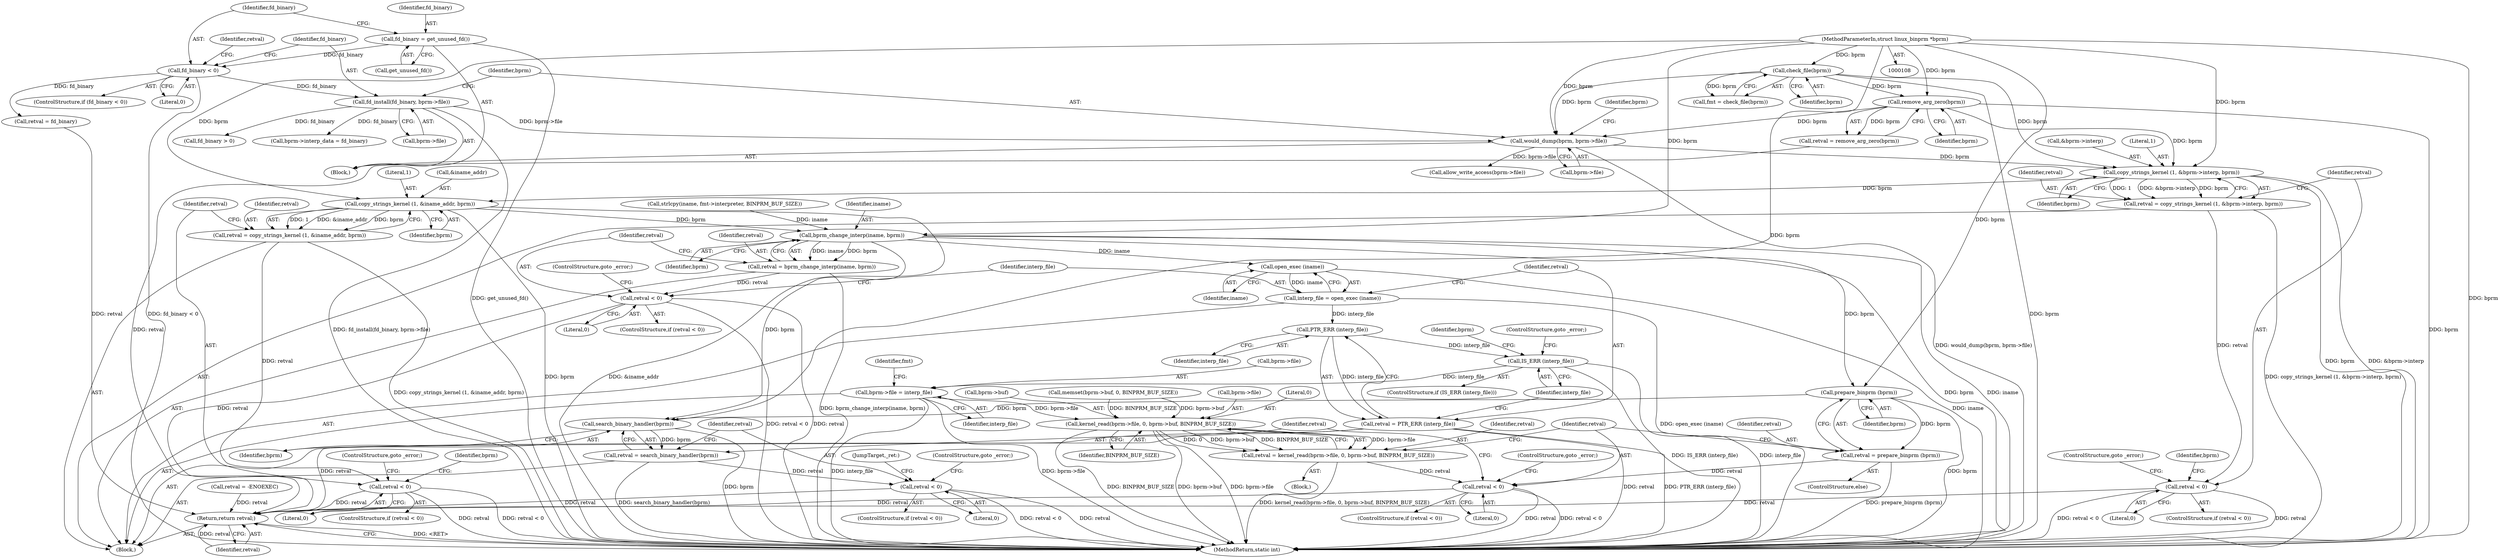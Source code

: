 digraph "0_linux_b66c5984017533316fd1951770302649baf1aa33@API" {
"1000237" [label="(Call,copy_strings_kernel (1, &bprm->interp, bprm))"];
"1000167" [label="(Call,remove_arg_zero(bprm))"];
"1000140" [label="(Call,check_file(bprm))"];
"1000109" [label="(MethodParameterIn,struct linux_binprm *bprm)"];
"1000196" [label="(Call,would_dump(bprm, bprm->file))"];
"1000191" [label="(Call,fd_install(fd_binary, bprm->file))"];
"1000183" [label="(Call,fd_binary < 0)"];
"1000179" [label="(Call,fd_binary = get_unused_fd())"];
"1000235" [label="(Call,retval = copy_strings_kernel (1, &bprm->interp, bprm))"];
"1000245" [label="(Call,retval < 0)"];
"1000340" [label="(Return,return retval;)"];
"1000255" [label="(Call,copy_strings_kernel (1, &iname_addr, bprm))"];
"1000253" [label="(Call,retval = copy_strings_kernel (1, &iname_addr, bprm))"];
"1000261" [label="(Call,retval < 0)"];
"1000271" [label="(Call,bprm_change_interp(iname, bprm))"];
"1000269" [label="(Call,retval = bprm_change_interp(iname, bprm))"];
"1000275" [label="(Call,retval < 0)"];
"1000281" [label="(Call,open_exec (iname))"];
"1000279" [label="(Call,interp_file = open_exec (iname))"];
"1000285" [label="(Call,PTR_ERR (interp_file))"];
"1000283" [label="(Call,retval = PTR_ERR (interp_file))"];
"1000288" [label="(Call,IS_ERR (interp_file))"];
"1000291" [label="(Call,bprm->file = interp_file)"];
"1000311" [label="(Call,kernel_read(bprm->file, 0, bprm->buf, BINPRM_BUF_SIZE))"];
"1000309" [label="(Call,retval = kernel_read(bprm->file, 0, bprm->buf, BINPRM_BUF_SIZE))"];
"1000326" [label="(Call,retval < 0)"];
"1000323" [label="(Call,prepare_binprm (bprm))"];
"1000321" [label="(Call,retval = prepare_binprm (bprm))"];
"1000332" [label="(Call,search_binary_handler(bprm))"];
"1000330" [label="(Call,retval = search_binary_handler(bprm))"];
"1000335" [label="(Call,retval < 0)"];
"1000288" [label="(Call,IS_ERR (interp_file))"];
"1000180" [label="(Identifier,fd_binary)"];
"1000339" [label="(JumpTarget,_ret:)"];
"1000322" [label="(Identifier,retval)"];
"1000327" [label="(Identifier,retval)"];
"1000191" [label="(Call,fd_install(fd_binary, bprm->file))"];
"1000262" [label="(Identifier,retval)"];
"1000319" [label="(Identifier,BINPRM_BUF_SIZE)"];
"1000257" [label="(Call,&iname_addr)"];
"1000243" [label="(Identifier,bprm)"];
"1000331" [label="(Identifier,retval)"];
"1000290" [label="(ControlStructure,goto _error;)"];
"1000270" [label="(Identifier,retval)"];
"1000253" [label="(Call,retval = copy_strings_kernel (1, &iname_addr, bprm))"];
"1000215" [label="(Call,bprm->interp_data = fd_binary)"];
"1000269" [label="(Call,retval = bprm_change_interp(iname, bprm))"];
"1000341" [label="(Identifier,retval)"];
"1000326" [label="(Call,retval < 0)"];
"1000168" [label="(Identifier,bprm)"];
"1000336" [label="(Identifier,retval)"];
"1000247" [label="(Literal,0)"];
"1000360" [label="(MethodReturn,static int)"];
"1000282" [label="(Identifier,iname)"];
"1000325" [label="(ControlStructure,if (retval < 0))"];
"1000324" [label="(Identifier,bprm)"];
"1000285" [label="(Call,PTR_ERR (interp_file))"];
"1000140" [label="(Call,check_file(bprm))"];
"1000292" [label="(Call,bprm->file)"];
"1000284" [label="(Identifier,retval)"];
"1000302" [label="(Block,)"];
"1000274" [label="(ControlStructure,if (retval < 0))"];
"1000309" [label="(Call,retval = kernel_read(bprm->file, 0, bprm->buf, BINPRM_BUF_SIZE))"];
"1000299" [label="(Identifier,fmt)"];
"1000109" [label="(MethodParameterIn,struct linux_binprm *bprm)"];
"1000279" [label="(Call,interp_file = open_exec (iname))"];
"1000283" [label="(Call,retval = PTR_ERR (interp_file))"];
"1000185" [label="(Literal,0)"];
"1000245" [label="(Call,retval < 0)"];
"1000181" [label="(Call,get_unused_fd())"];
"1000246" [label="(Identifier,retval)"];
"1000255" [label="(Call,copy_strings_kernel (1, &iname_addr, bprm))"];
"1000201" [label="(Call,allow_write_access(bprm->file))"];
"1000291" [label="(Call,bprm->file = interp_file)"];
"1000187" [label="(Call,retval = fd_binary)"];
"1000127" [label="(Call,retval = -ENOEXEC)"];
"1000110" [label="(Block,)"];
"1000192" [label="(Identifier,fd_binary)"];
"1000244" [label="(ControlStructure,if (retval < 0))"];
"1000276" [label="(Identifier,retval)"];
"1000261" [label="(Call,retval < 0)"];
"1000295" [label="(Identifier,interp_file)"];
"1000320" [label="(ControlStructure,else)"];
"1000182" [label="(ControlStructure,if (fd_binary < 0))"];
"1000184" [label="(Identifier,fd_binary)"];
"1000335" [label="(Call,retval < 0)"];
"1000183" [label="(Call,fd_binary < 0)"];
"1000338" [label="(ControlStructure,goto _error;)"];
"1000263" [label="(Literal,0)"];
"1000264" [label="(ControlStructure,goto _error;)"];
"1000281" [label="(Call,open_exec (iname))"];
"1000329" [label="(ControlStructure,goto _error;)"];
"1000278" [label="(ControlStructure,goto _error;)"];
"1000259" [label="(Identifier,bprm)"];
"1000332" [label="(Call,search_binary_handler(bprm))"];
"1000286" [label="(Identifier,interp_file)"];
"1000340" [label="(Return,return retval;)"];
"1000198" [label="(Call,bprm->file)"];
"1000311" [label="(Call,kernel_read(bprm->file, 0, bprm->buf, BINPRM_BUF_SIZE))"];
"1000167" [label="(Call,remove_arg_zero(bprm))"];
"1000138" [label="(Call,fmt = check_file(bprm))"];
"1000178" [label="(Block,)"];
"1000239" [label="(Call,&bprm->interp)"];
"1000236" [label="(Identifier,retval)"];
"1000260" [label="(ControlStructure,if (retval < 0))"];
"1000197" [label="(Identifier,bprm)"];
"1000273" [label="(Identifier,bprm)"];
"1000267" [label="(Identifier,bprm)"];
"1000277" [label="(Literal,0)"];
"1000323" [label="(Call,prepare_binprm (bprm))"];
"1000141" [label="(Identifier,bprm)"];
"1000303" [label="(Call,memset(bprm->buf, 0, BINPRM_BUF_SIZE))"];
"1000337" [label="(Literal,0)"];
"1000165" [label="(Call,retval = remove_arg_zero(bprm))"];
"1000312" [label="(Call,bprm->file)"];
"1000271" [label="(Call,bprm_change_interp(iname, bprm))"];
"1000344" [label="(Call,fd_binary > 0)"];
"1000179" [label="(Call,fd_binary = get_unused_fd())"];
"1000235" [label="(Call,retval = copy_strings_kernel (1, &bprm->interp, bprm))"];
"1000256" [label="(Literal,1)"];
"1000280" [label="(Identifier,interp_file)"];
"1000330" [label="(Call,retval = search_binary_handler(bprm))"];
"1000254" [label="(Identifier,retval)"];
"1000287" [label="(ControlStructure,if (IS_ERR (interp_file)))"];
"1000196" [label="(Call,would_dump(bprm, bprm->file))"];
"1000237" [label="(Call,copy_strings_kernel (1, &bprm->interp, bprm))"];
"1000272" [label="(Identifier,iname)"];
"1000289" [label="(Identifier,interp_file)"];
"1000188" [label="(Identifier,retval)"];
"1000315" [label="(Literal,0)"];
"1000333" [label="(Identifier,bprm)"];
"1000238" [label="(Literal,1)"];
"1000316" [label="(Call,bprm->buf)"];
"1000193" [label="(Call,bprm->file)"];
"1000248" [label="(ControlStructure,goto _error;)"];
"1000293" [label="(Identifier,bprm)"];
"1000334" [label="(ControlStructure,if (retval < 0))"];
"1000275" [label="(Call,retval < 0)"];
"1000203" [label="(Identifier,bprm)"];
"1000251" [label="(Identifier,bprm)"];
"1000328" [label="(Literal,0)"];
"1000310" [label="(Identifier,retval)"];
"1000144" [label="(Call,strlcpy(iname, fmt->interpreter, BINPRM_BUF_SIZE))"];
"1000321" [label="(Call,retval = prepare_binprm (bprm))"];
"1000237" -> "1000235"  [label="AST: "];
"1000237" -> "1000243"  [label="CFG: "];
"1000238" -> "1000237"  [label="AST: "];
"1000239" -> "1000237"  [label="AST: "];
"1000243" -> "1000237"  [label="AST: "];
"1000235" -> "1000237"  [label="CFG: "];
"1000237" -> "1000360"  [label="DDG: &bprm->interp"];
"1000237" -> "1000360"  [label="DDG: bprm"];
"1000237" -> "1000235"  [label="DDG: 1"];
"1000237" -> "1000235"  [label="DDG: &bprm->interp"];
"1000237" -> "1000235"  [label="DDG: bprm"];
"1000167" -> "1000237"  [label="DDG: bprm"];
"1000140" -> "1000237"  [label="DDG: bprm"];
"1000196" -> "1000237"  [label="DDG: bprm"];
"1000109" -> "1000237"  [label="DDG: bprm"];
"1000237" -> "1000255"  [label="DDG: bprm"];
"1000167" -> "1000165"  [label="AST: "];
"1000167" -> "1000168"  [label="CFG: "];
"1000168" -> "1000167"  [label="AST: "];
"1000165" -> "1000167"  [label="CFG: "];
"1000167" -> "1000360"  [label="DDG: bprm"];
"1000167" -> "1000165"  [label="DDG: bprm"];
"1000140" -> "1000167"  [label="DDG: bprm"];
"1000109" -> "1000167"  [label="DDG: bprm"];
"1000167" -> "1000196"  [label="DDG: bprm"];
"1000140" -> "1000138"  [label="AST: "];
"1000140" -> "1000141"  [label="CFG: "];
"1000141" -> "1000140"  [label="AST: "];
"1000138" -> "1000140"  [label="CFG: "];
"1000140" -> "1000360"  [label="DDG: bprm"];
"1000140" -> "1000138"  [label="DDG: bprm"];
"1000109" -> "1000140"  [label="DDG: bprm"];
"1000140" -> "1000196"  [label="DDG: bprm"];
"1000109" -> "1000108"  [label="AST: "];
"1000109" -> "1000360"  [label="DDG: bprm"];
"1000109" -> "1000196"  [label="DDG: bprm"];
"1000109" -> "1000255"  [label="DDG: bprm"];
"1000109" -> "1000271"  [label="DDG: bprm"];
"1000109" -> "1000323"  [label="DDG: bprm"];
"1000109" -> "1000332"  [label="DDG: bprm"];
"1000196" -> "1000178"  [label="AST: "];
"1000196" -> "1000198"  [label="CFG: "];
"1000197" -> "1000196"  [label="AST: "];
"1000198" -> "1000196"  [label="AST: "];
"1000203" -> "1000196"  [label="CFG: "];
"1000196" -> "1000360"  [label="DDG: would_dump(bprm, bprm->file)"];
"1000191" -> "1000196"  [label="DDG: bprm->file"];
"1000196" -> "1000201"  [label="DDG: bprm->file"];
"1000191" -> "1000178"  [label="AST: "];
"1000191" -> "1000193"  [label="CFG: "];
"1000192" -> "1000191"  [label="AST: "];
"1000193" -> "1000191"  [label="AST: "];
"1000197" -> "1000191"  [label="CFG: "];
"1000191" -> "1000360"  [label="DDG: fd_install(fd_binary, bprm->file)"];
"1000183" -> "1000191"  [label="DDG: fd_binary"];
"1000191" -> "1000215"  [label="DDG: fd_binary"];
"1000191" -> "1000344"  [label="DDG: fd_binary"];
"1000183" -> "1000182"  [label="AST: "];
"1000183" -> "1000185"  [label="CFG: "];
"1000184" -> "1000183"  [label="AST: "];
"1000185" -> "1000183"  [label="AST: "];
"1000188" -> "1000183"  [label="CFG: "];
"1000192" -> "1000183"  [label="CFG: "];
"1000183" -> "1000360"  [label="DDG: fd_binary < 0"];
"1000179" -> "1000183"  [label="DDG: fd_binary"];
"1000183" -> "1000187"  [label="DDG: fd_binary"];
"1000179" -> "1000178"  [label="AST: "];
"1000179" -> "1000181"  [label="CFG: "];
"1000180" -> "1000179"  [label="AST: "];
"1000181" -> "1000179"  [label="AST: "];
"1000184" -> "1000179"  [label="CFG: "];
"1000179" -> "1000360"  [label="DDG: get_unused_fd()"];
"1000235" -> "1000110"  [label="AST: "];
"1000236" -> "1000235"  [label="AST: "];
"1000246" -> "1000235"  [label="CFG: "];
"1000235" -> "1000360"  [label="DDG: copy_strings_kernel (1, &bprm->interp, bprm)"];
"1000235" -> "1000245"  [label="DDG: retval"];
"1000245" -> "1000244"  [label="AST: "];
"1000245" -> "1000247"  [label="CFG: "];
"1000246" -> "1000245"  [label="AST: "];
"1000247" -> "1000245"  [label="AST: "];
"1000248" -> "1000245"  [label="CFG: "];
"1000251" -> "1000245"  [label="CFG: "];
"1000245" -> "1000360"  [label="DDG: retval < 0"];
"1000245" -> "1000360"  [label="DDG: retval"];
"1000245" -> "1000340"  [label="DDG: retval"];
"1000340" -> "1000110"  [label="AST: "];
"1000340" -> "1000341"  [label="CFG: "];
"1000341" -> "1000340"  [label="AST: "];
"1000360" -> "1000340"  [label="CFG: "];
"1000340" -> "1000360"  [label="DDG: <RET>"];
"1000341" -> "1000340"  [label="DDG: retval"];
"1000187" -> "1000340"  [label="DDG: retval"];
"1000335" -> "1000340"  [label="DDG: retval"];
"1000283" -> "1000340"  [label="DDG: retval"];
"1000165" -> "1000340"  [label="DDG: retval"];
"1000275" -> "1000340"  [label="DDG: retval"];
"1000261" -> "1000340"  [label="DDG: retval"];
"1000127" -> "1000340"  [label="DDG: retval"];
"1000326" -> "1000340"  [label="DDG: retval"];
"1000255" -> "1000253"  [label="AST: "];
"1000255" -> "1000259"  [label="CFG: "];
"1000256" -> "1000255"  [label="AST: "];
"1000257" -> "1000255"  [label="AST: "];
"1000259" -> "1000255"  [label="AST: "];
"1000253" -> "1000255"  [label="CFG: "];
"1000255" -> "1000360"  [label="DDG: bprm"];
"1000255" -> "1000360"  [label="DDG: &iname_addr"];
"1000255" -> "1000253"  [label="DDG: 1"];
"1000255" -> "1000253"  [label="DDG: &iname_addr"];
"1000255" -> "1000253"  [label="DDG: bprm"];
"1000255" -> "1000271"  [label="DDG: bprm"];
"1000253" -> "1000110"  [label="AST: "];
"1000254" -> "1000253"  [label="AST: "];
"1000262" -> "1000253"  [label="CFG: "];
"1000253" -> "1000360"  [label="DDG: copy_strings_kernel (1, &iname_addr, bprm)"];
"1000253" -> "1000261"  [label="DDG: retval"];
"1000261" -> "1000260"  [label="AST: "];
"1000261" -> "1000263"  [label="CFG: "];
"1000262" -> "1000261"  [label="AST: "];
"1000263" -> "1000261"  [label="AST: "];
"1000264" -> "1000261"  [label="CFG: "];
"1000267" -> "1000261"  [label="CFG: "];
"1000261" -> "1000360"  [label="DDG: retval"];
"1000261" -> "1000360"  [label="DDG: retval < 0"];
"1000271" -> "1000269"  [label="AST: "];
"1000271" -> "1000273"  [label="CFG: "];
"1000272" -> "1000271"  [label="AST: "];
"1000273" -> "1000271"  [label="AST: "];
"1000269" -> "1000271"  [label="CFG: "];
"1000271" -> "1000360"  [label="DDG: bprm"];
"1000271" -> "1000360"  [label="DDG: iname"];
"1000271" -> "1000269"  [label="DDG: iname"];
"1000271" -> "1000269"  [label="DDG: bprm"];
"1000144" -> "1000271"  [label="DDG: iname"];
"1000271" -> "1000281"  [label="DDG: iname"];
"1000271" -> "1000323"  [label="DDG: bprm"];
"1000271" -> "1000332"  [label="DDG: bprm"];
"1000269" -> "1000110"  [label="AST: "];
"1000270" -> "1000269"  [label="AST: "];
"1000276" -> "1000269"  [label="CFG: "];
"1000269" -> "1000360"  [label="DDG: bprm_change_interp(iname, bprm)"];
"1000269" -> "1000275"  [label="DDG: retval"];
"1000275" -> "1000274"  [label="AST: "];
"1000275" -> "1000277"  [label="CFG: "];
"1000276" -> "1000275"  [label="AST: "];
"1000277" -> "1000275"  [label="AST: "];
"1000278" -> "1000275"  [label="CFG: "];
"1000280" -> "1000275"  [label="CFG: "];
"1000275" -> "1000360"  [label="DDG: retval < 0"];
"1000275" -> "1000360"  [label="DDG: retval"];
"1000281" -> "1000279"  [label="AST: "];
"1000281" -> "1000282"  [label="CFG: "];
"1000282" -> "1000281"  [label="AST: "];
"1000279" -> "1000281"  [label="CFG: "];
"1000281" -> "1000360"  [label="DDG: iname"];
"1000281" -> "1000279"  [label="DDG: iname"];
"1000279" -> "1000110"  [label="AST: "];
"1000280" -> "1000279"  [label="AST: "];
"1000284" -> "1000279"  [label="CFG: "];
"1000279" -> "1000360"  [label="DDG: open_exec (iname)"];
"1000279" -> "1000285"  [label="DDG: interp_file"];
"1000285" -> "1000283"  [label="AST: "];
"1000285" -> "1000286"  [label="CFG: "];
"1000286" -> "1000285"  [label="AST: "];
"1000283" -> "1000285"  [label="CFG: "];
"1000285" -> "1000283"  [label="DDG: interp_file"];
"1000285" -> "1000288"  [label="DDG: interp_file"];
"1000283" -> "1000110"  [label="AST: "];
"1000284" -> "1000283"  [label="AST: "];
"1000289" -> "1000283"  [label="CFG: "];
"1000283" -> "1000360"  [label="DDG: PTR_ERR (interp_file)"];
"1000283" -> "1000360"  [label="DDG: retval"];
"1000288" -> "1000287"  [label="AST: "];
"1000288" -> "1000289"  [label="CFG: "];
"1000289" -> "1000288"  [label="AST: "];
"1000290" -> "1000288"  [label="CFG: "];
"1000293" -> "1000288"  [label="CFG: "];
"1000288" -> "1000360"  [label="DDG: interp_file"];
"1000288" -> "1000360"  [label="DDG: IS_ERR (interp_file)"];
"1000288" -> "1000291"  [label="DDG: interp_file"];
"1000291" -> "1000110"  [label="AST: "];
"1000291" -> "1000295"  [label="CFG: "];
"1000292" -> "1000291"  [label="AST: "];
"1000295" -> "1000291"  [label="AST: "];
"1000299" -> "1000291"  [label="CFG: "];
"1000291" -> "1000360"  [label="DDG: bprm->file"];
"1000291" -> "1000360"  [label="DDG: interp_file"];
"1000291" -> "1000311"  [label="DDG: bprm->file"];
"1000311" -> "1000309"  [label="AST: "];
"1000311" -> "1000319"  [label="CFG: "];
"1000312" -> "1000311"  [label="AST: "];
"1000315" -> "1000311"  [label="AST: "];
"1000316" -> "1000311"  [label="AST: "];
"1000319" -> "1000311"  [label="AST: "];
"1000309" -> "1000311"  [label="CFG: "];
"1000311" -> "1000360"  [label="DDG: bprm->file"];
"1000311" -> "1000360"  [label="DDG: bprm->buf"];
"1000311" -> "1000360"  [label="DDG: BINPRM_BUF_SIZE"];
"1000311" -> "1000309"  [label="DDG: bprm->file"];
"1000311" -> "1000309"  [label="DDG: 0"];
"1000311" -> "1000309"  [label="DDG: bprm->buf"];
"1000311" -> "1000309"  [label="DDG: BINPRM_BUF_SIZE"];
"1000303" -> "1000311"  [label="DDG: bprm->buf"];
"1000303" -> "1000311"  [label="DDG: BINPRM_BUF_SIZE"];
"1000309" -> "1000302"  [label="AST: "];
"1000310" -> "1000309"  [label="AST: "];
"1000327" -> "1000309"  [label="CFG: "];
"1000309" -> "1000360"  [label="DDG: kernel_read(bprm->file, 0, bprm->buf, BINPRM_BUF_SIZE)"];
"1000309" -> "1000326"  [label="DDG: retval"];
"1000326" -> "1000325"  [label="AST: "];
"1000326" -> "1000328"  [label="CFG: "];
"1000327" -> "1000326"  [label="AST: "];
"1000328" -> "1000326"  [label="AST: "];
"1000329" -> "1000326"  [label="CFG: "];
"1000331" -> "1000326"  [label="CFG: "];
"1000326" -> "1000360"  [label="DDG: retval < 0"];
"1000326" -> "1000360"  [label="DDG: retval"];
"1000321" -> "1000326"  [label="DDG: retval"];
"1000323" -> "1000321"  [label="AST: "];
"1000323" -> "1000324"  [label="CFG: "];
"1000324" -> "1000323"  [label="AST: "];
"1000321" -> "1000323"  [label="CFG: "];
"1000323" -> "1000360"  [label="DDG: bprm"];
"1000323" -> "1000321"  [label="DDG: bprm"];
"1000323" -> "1000332"  [label="DDG: bprm"];
"1000321" -> "1000320"  [label="AST: "];
"1000322" -> "1000321"  [label="AST: "];
"1000327" -> "1000321"  [label="CFG: "];
"1000321" -> "1000360"  [label="DDG: prepare_binprm (bprm)"];
"1000332" -> "1000330"  [label="AST: "];
"1000332" -> "1000333"  [label="CFG: "];
"1000333" -> "1000332"  [label="AST: "];
"1000330" -> "1000332"  [label="CFG: "];
"1000332" -> "1000360"  [label="DDG: bprm"];
"1000332" -> "1000330"  [label="DDG: bprm"];
"1000330" -> "1000110"  [label="AST: "];
"1000331" -> "1000330"  [label="AST: "];
"1000336" -> "1000330"  [label="CFG: "];
"1000330" -> "1000360"  [label="DDG: search_binary_handler(bprm)"];
"1000330" -> "1000335"  [label="DDG: retval"];
"1000335" -> "1000334"  [label="AST: "];
"1000335" -> "1000337"  [label="CFG: "];
"1000336" -> "1000335"  [label="AST: "];
"1000337" -> "1000335"  [label="AST: "];
"1000338" -> "1000335"  [label="CFG: "];
"1000339" -> "1000335"  [label="CFG: "];
"1000335" -> "1000360"  [label="DDG: retval"];
"1000335" -> "1000360"  [label="DDG: retval < 0"];
}
